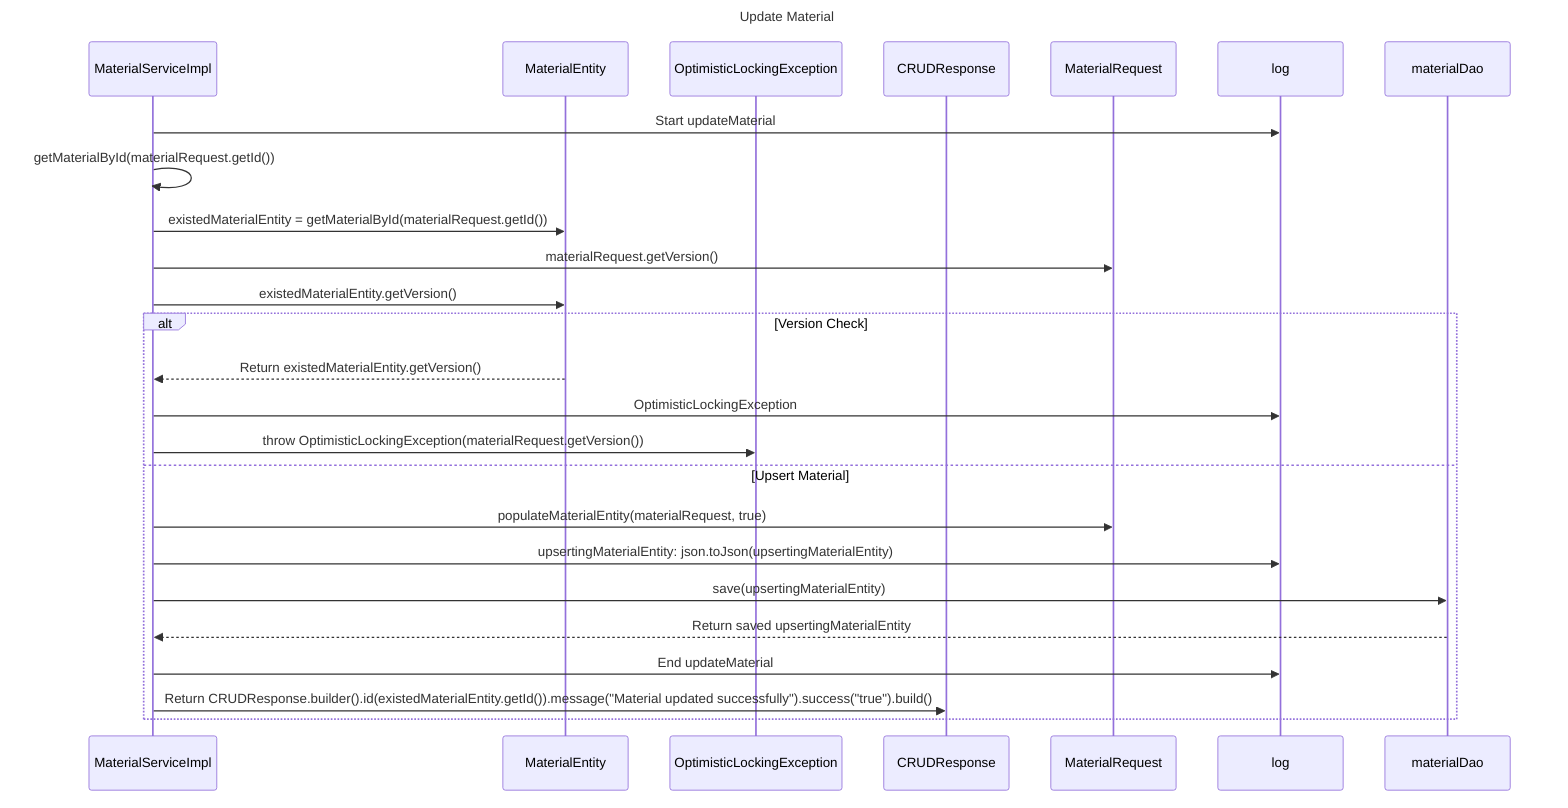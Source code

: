 ---
title: Update Material
---

sequenceDiagram
    participant MaterialServiceImpl
    participant MaterialEntity
    participant OptimisticLockingException
    participant CRUDResponse
    participant MaterialRequest
    participant log
    participant materialDao

    MaterialServiceImpl->>log: Start updateMaterial
    MaterialServiceImpl->>MaterialServiceImpl: getMaterialById(materialRequest.getId())
    MaterialServiceImpl->>MaterialEntity: existedMaterialEntity = getMaterialById(materialRequest.getId())
    MaterialServiceImpl->>MaterialRequest: materialRequest.getVersion()
    MaterialServiceImpl->>MaterialEntity: existedMaterialEntity.getVersion()
    alt Version Check
        MaterialEntity-->>MaterialServiceImpl: Return existedMaterialEntity.getVersion()
        MaterialServiceImpl->>log: OptimisticLockingException
        MaterialServiceImpl->>OptimisticLockingException: throw OptimisticLockingException(materialRequest.getVersion())
    else Upsert Material
        MaterialServiceImpl->>MaterialRequest: populateMaterialEntity(materialRequest, true)
        MaterialServiceImpl->>log: upsertingMaterialEntity: json.toJson(upsertingMaterialEntity)
        MaterialServiceImpl->>materialDao: save(upsertingMaterialEntity)
        materialDao-->>MaterialServiceImpl: Return saved upsertingMaterialEntity
        MaterialServiceImpl->>log: End updateMaterial
        MaterialServiceImpl->>CRUDResponse: Return CRUDResponse.builder().id(existedMaterialEntity.getId()).message("Material updated successfully").success("true").build()
    end